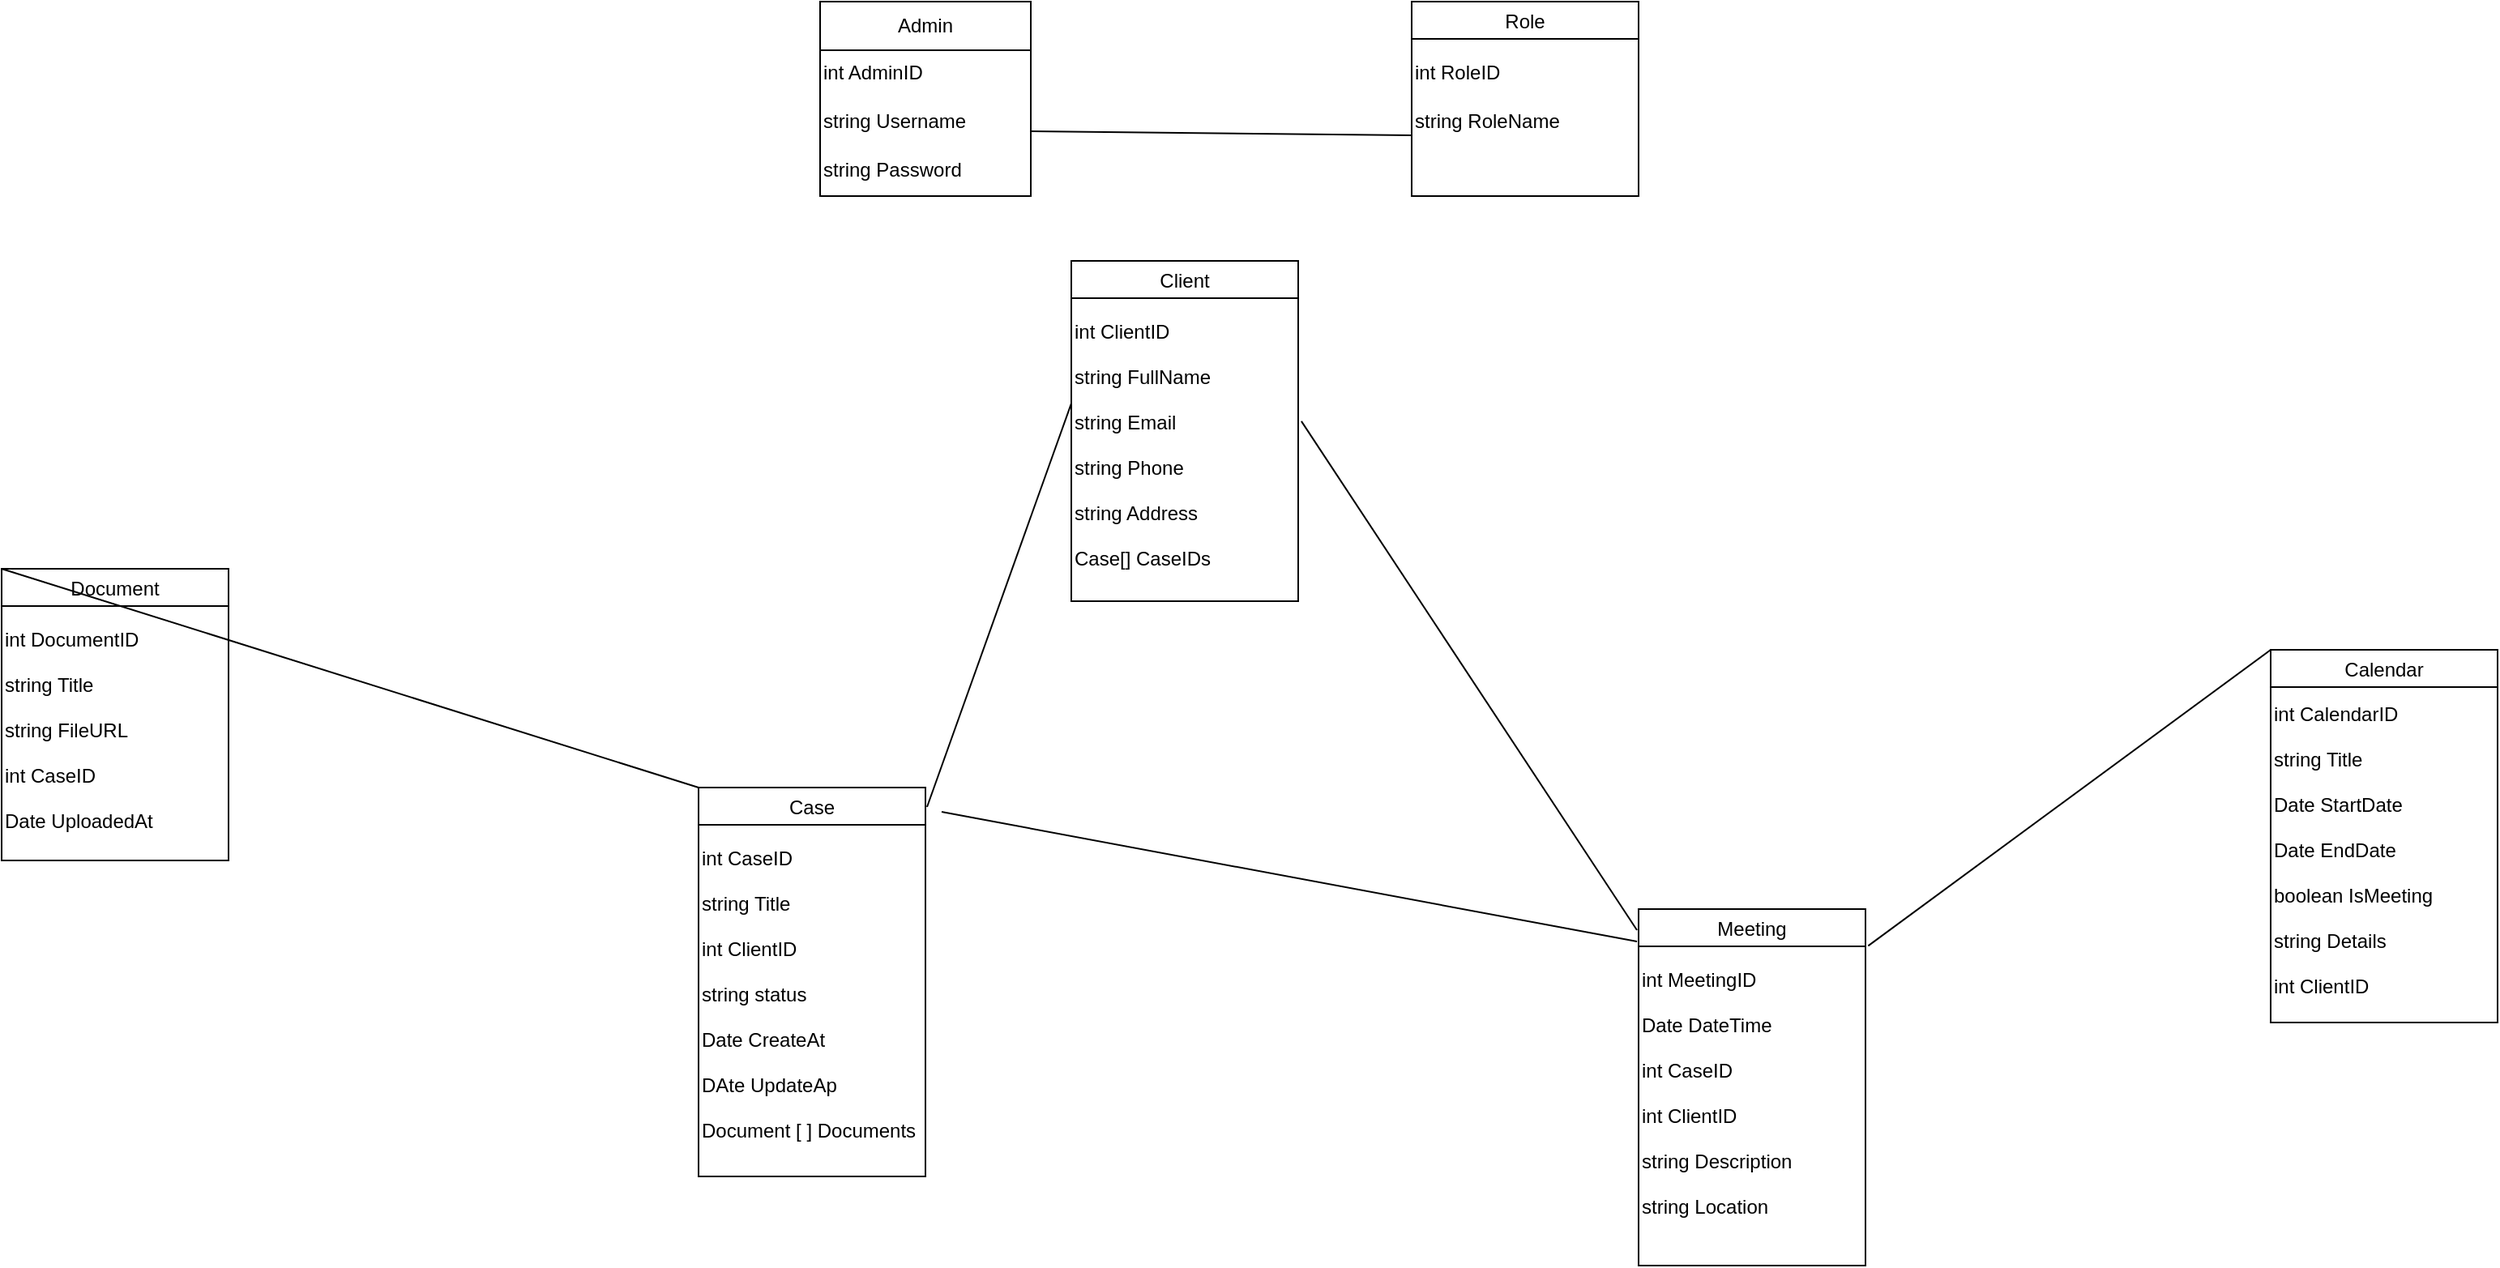 <mxfile>
    <diagram id="QpDTWIKtQ9ZAoit-tI2L" name="Page-1">
        <mxGraphModel dx="2698" dy="1285" grid="1" gridSize="10" guides="1" tooltips="1" connect="1" arrows="1" fold="1" page="1" pageScale="1" pageWidth="850" pageHeight="1100" math="0" shadow="0">
            <root>
                <mxCell id="0"/>
                <mxCell id="1" parent="0"/>
                <mxCell id="3" value="Admin" style="swimlane;fontStyle=0;childLayout=stackLayout;horizontal=1;startSize=30;horizontalStack=0;resizeParent=1;resizeParentMax=0;resizeLast=0;collapsible=1;marginBottom=0;whiteSpace=wrap;html=1;" parent="1" vertex="1">
                    <mxGeometry x="155" y="40" width="130" height="120" as="geometry"/>
                </mxCell>
                <mxCell id="4" value="int AdminID" style="text;align=left;" parent="3" vertex="1">
                    <mxGeometry y="30" width="130" height="30" as="geometry"/>
                </mxCell>
                <mxCell id="5" value="string Username" style="text;align=left;" parent="3" vertex="1">
                    <mxGeometry y="60" width="130" height="30" as="geometry"/>
                </mxCell>
                <mxCell id="6" value="string Password" style="text;align=left;" parent="3" vertex="1">
                    <mxGeometry y="90" width="130" height="30" as="geometry"/>
                </mxCell>
                <mxCell id="7" value="Role" style="swimlane;fontStyle=0;horizontal=1;" parent="1" vertex="1">
                    <mxGeometry x="520" y="40" width="140" height="120" as="geometry"/>
                </mxCell>
                <mxCell id="8" value="int RoleID" style="text;align=left;" parent="7" vertex="1">
                    <mxGeometry y="30" width="140" height="30" as="geometry"/>
                </mxCell>
                <mxCell id="9" value="string RoleName" style="text;align=left;" parent="7" vertex="1">
                    <mxGeometry y="60" width="140" height="30" as="geometry"/>
                </mxCell>
                <mxCell id="10" value="Client" style="swimlane;fontStyle=0;horizontal=1;" parent="1" vertex="1">
                    <mxGeometry x="310" y="200" width="140" height="210" as="geometry">
                        <mxRectangle x="370" y="200" width="70" height="30" as="alternateBounds"/>
                    </mxGeometry>
                </mxCell>
                <mxCell id="11" value="int ClientID&#10;&#10;string FullName&#10;&#10;string Email&#10;&#10;string Phone&#10;&#10;string Address&#10;&#10;Case[] CaseIDs" style="text;align=left;" parent="10" vertex="1">
                    <mxGeometry y="30" width="140" height="180" as="geometry"/>
                </mxCell>
                <mxCell id="14" value="Document" style="swimlane;fontStyle=0;horizontal=1;" parent="1" vertex="1">
                    <mxGeometry x="-350" y="390" width="140" height="180" as="geometry">
                        <mxRectangle x="340" y="650" width="100" height="30" as="alternateBounds"/>
                    </mxGeometry>
                </mxCell>
                <mxCell id="15" value="int DocumentID&#10;&#10;string Title&#10;&#10;string FileURL&#10;&#10;int CaseID&#10;&#10;Date UploadedAt" style="text;align=left;" parent="14" vertex="1">
                    <mxGeometry y="30" width="140" height="180" as="geometry"/>
                </mxCell>
                <mxCell id="18" value="Meeting" style="swimlane;fontStyle=0;horizontal=1;" parent="1" vertex="1">
                    <mxGeometry x="660" y="600" width="140" height="220" as="geometry">
                        <mxRectangle x="570" y="280" width="80" height="30" as="alternateBounds"/>
                    </mxGeometry>
                </mxCell>
                <mxCell id="19" value="int MeetingID&#10;&#10;Date DateTime&#10;&#10;int CaseID&#10;&#10;int ClientID&#10;&#10;string Description&#10;&#10;string Location" style="text;align=left;" parent="18" vertex="1">
                    <mxGeometry y="30" width="140" height="150" as="geometry"/>
                </mxCell>
                <mxCell id="22" value="Calendar" style="swimlane;fontStyle=0;horizontal=1;" parent="1" vertex="1">
                    <mxGeometry x="1050" y="440" width="140" height="230" as="geometry">
                        <mxRectangle x="640" y="670" width="90" height="30" as="alternateBounds"/>
                    </mxGeometry>
                </mxCell>
                <mxCell id="23" value="int CalendarID&#10;&#10;string Title&#10;&#10;Date StartDate&#10;&#10;Date EndDate&#10;&#10;boolean IsMeeting&#10;&#10;string Details&#10;&#10;int ClientID" style="text;align=left;" parent="22" vertex="1">
                    <mxGeometry y="26" width="140" height="160" as="geometry"/>
                </mxCell>
                <mxCell id="35" value="Case" style="swimlane;fontStyle=0;horizontal=1;" parent="1" vertex="1">
                    <mxGeometry x="80" y="525" width="140" height="240" as="geometry">
                        <mxRectangle x="260" y="380" width="70" height="30" as="alternateBounds"/>
                    </mxGeometry>
                </mxCell>
                <mxCell id="36" value="int CaseID&#10;&#10;string Title&#10;&#10;int ClientID&#10;&#10;string status&#10;&#10;Date CreateAt&#10;&#10;DAte UpdateAp&#10;&#10;Document [ ] Documents" style="text;align=left;" parent="35" vertex="1">
                    <mxGeometry y="30" width="140" height="180" as="geometry"/>
                </mxCell>
                <mxCell id="41" value="" style="endArrow=none;html=1;entryX=0;entryY=0.75;entryDx=0;entryDy=0;" parent="1" target="9" edge="1">
                    <mxGeometry width="50" height="50" relative="1" as="geometry">
                        <mxPoint x="285" y="120" as="sourcePoint"/>
                        <mxPoint x="335" y="70" as="targetPoint"/>
                    </mxGeometry>
                </mxCell>
                <mxCell id="42" value="" style="endArrow=none;html=1;entryX=0;entryY=0.322;entryDx=0;entryDy=0;entryPerimeter=0;exitX=1.007;exitY=0.05;exitDx=0;exitDy=0;exitPerimeter=0;" parent="1" source="35" target="11" edge="1">
                    <mxGeometry width="50" height="50" relative="1" as="geometry">
                        <mxPoint x="290" y="400" as="sourcePoint"/>
                        <mxPoint x="340" y="350" as="targetPoint"/>
                    </mxGeometry>
                </mxCell>
                <mxCell id="43" value="" style="endArrow=none;html=1;exitX=1.014;exitY=0.383;exitDx=0;exitDy=0;exitPerimeter=0;entryX=-0.007;entryY=0.059;entryDx=0;entryDy=0;entryPerimeter=0;" parent="1" source="11" target="18" edge="1">
                    <mxGeometry width="50" height="50" relative="1" as="geometry">
                        <mxPoint x="520" y="460" as="sourcePoint"/>
                        <mxPoint x="570" y="410" as="targetPoint"/>
                    </mxGeometry>
                </mxCell>
                <mxCell id="44" value="" style="endArrow=none;html=1;entryX=-0.007;entryY=0.091;entryDx=0;entryDy=0;entryPerimeter=0;" parent="1" target="18" edge="1">
                    <mxGeometry width="50" height="50" relative="1" as="geometry">
                        <mxPoint x="230" y="540" as="sourcePoint"/>
                        <mxPoint x="440" y="500" as="targetPoint"/>
                    </mxGeometry>
                </mxCell>
                <mxCell id="47" value="" style="endArrow=none;html=1;entryX=1.012;entryY=0.103;entryDx=0;entryDy=0;entryPerimeter=0;exitX=0;exitY=0;exitDx=0;exitDy=0;" parent="1" source="22" target="18" edge="1">
                    <mxGeometry width="50" height="50" relative="1" as="geometry">
                        <mxPoint x="600" y="510" as="sourcePoint"/>
                        <mxPoint x="650" y="460" as="targetPoint"/>
                    </mxGeometry>
                </mxCell>
                <mxCell id="52" value="" style="endArrow=none;html=1;entryX=0;entryY=0;entryDx=0;entryDy=0;exitX=0;exitY=0;exitDx=0;exitDy=0;" parent="1" source="35" target="14" edge="1">
                    <mxGeometry width="50" height="50" relative="1" as="geometry">
                        <mxPoint x="350" y="810" as="sourcePoint"/>
                        <mxPoint x="400" y="760" as="targetPoint"/>
                    </mxGeometry>
                </mxCell>
            </root>
        </mxGraphModel>
    </diagram>
</mxfile>